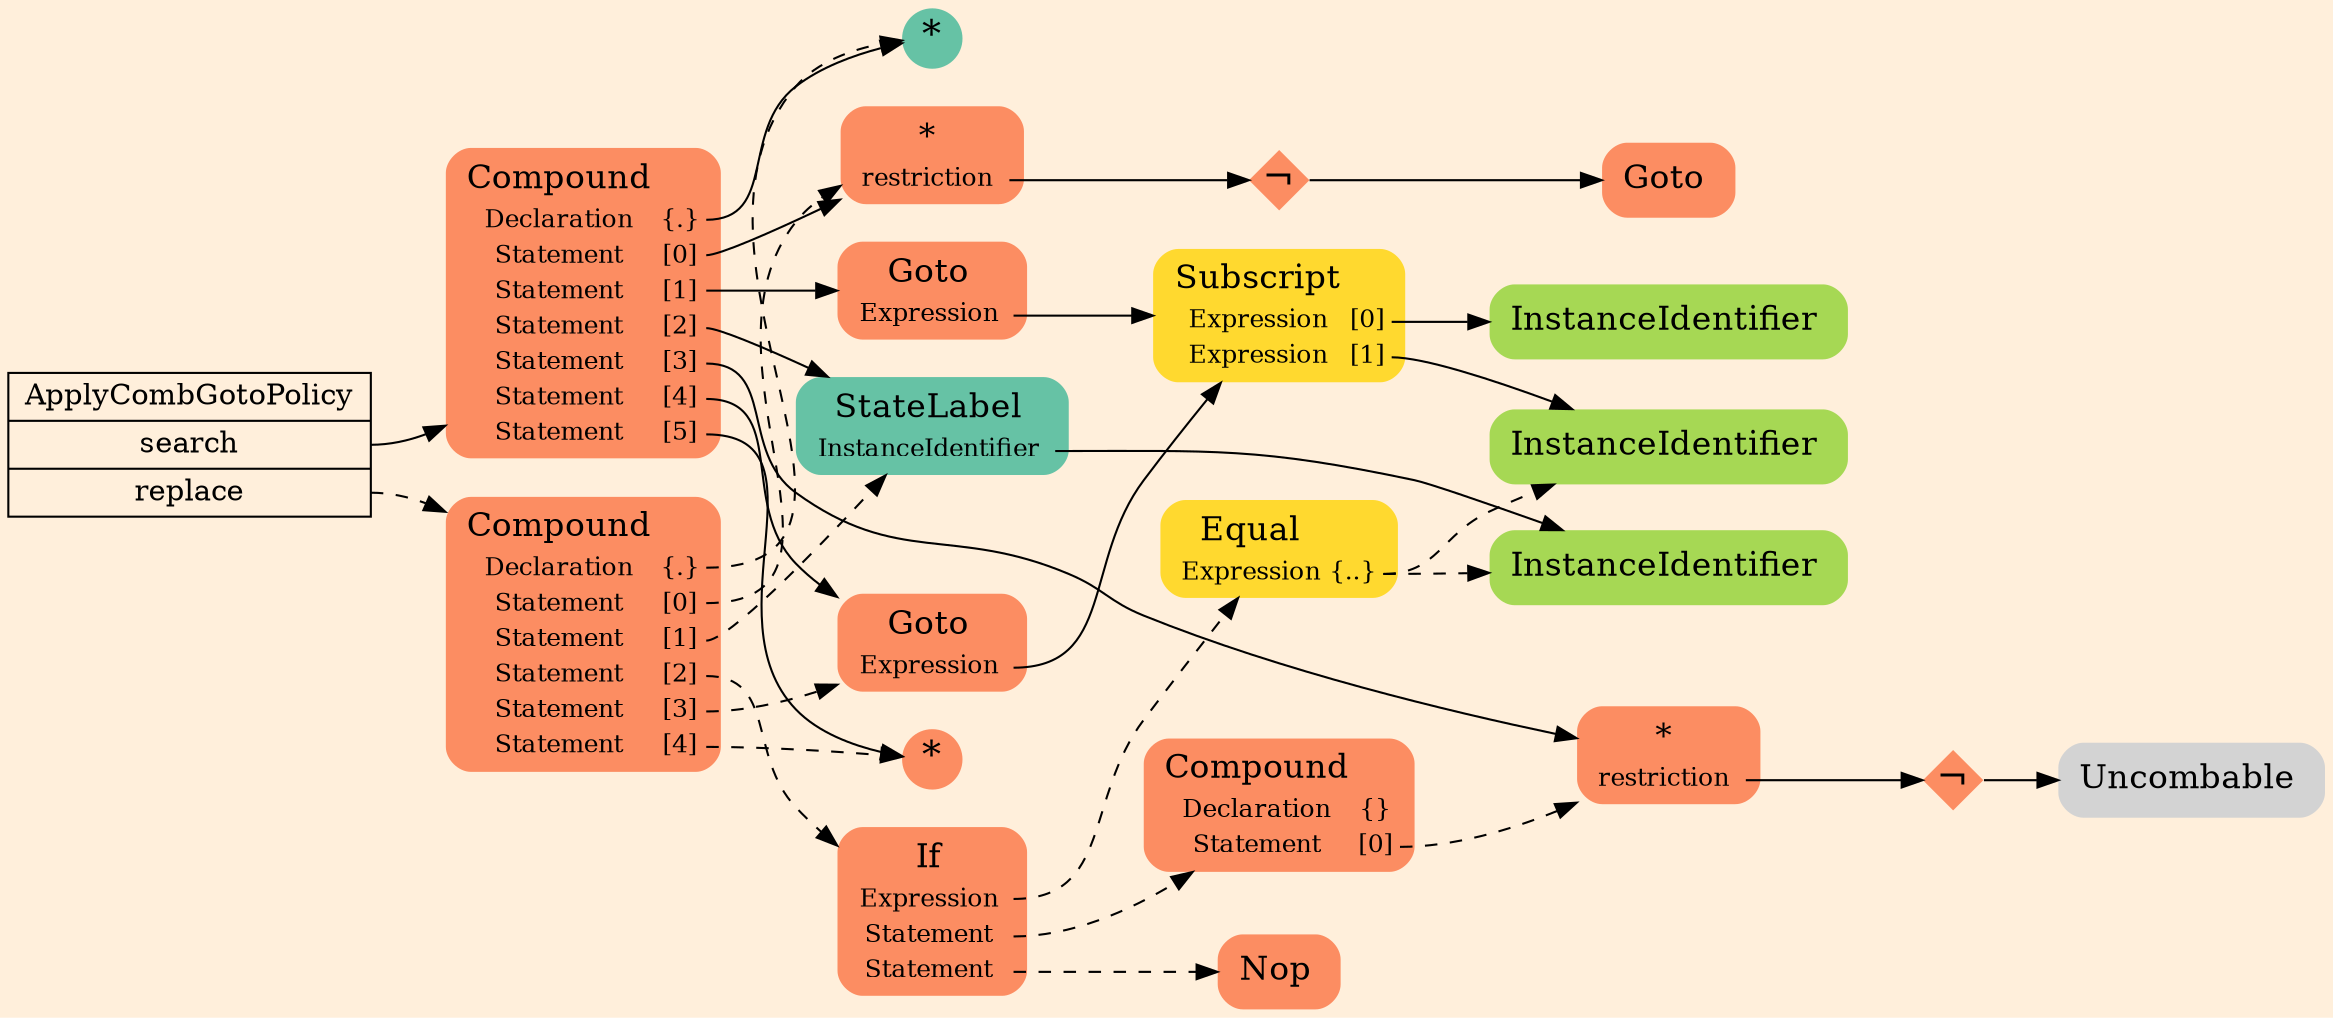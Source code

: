 digraph Inferno {
graph [
    rankdir = "LR"
    bgcolor = antiquewhite1
    color = black
    fontcolor = black
];
node [
];
// -------------------- transformation figure --------------------
"CR#P70-0" [
    shape = "record"
    fillcolor = antiquewhite1
    label = "<fixed> ApplyCombGotoPolicy | <port0> search | <port1> replace"
    style = "filled"
    fontsize = "14"
    color = black
    fontcolor = black
];

"#B-2-1241" [
    shape = "plaintext"
    fillcolor = "/set28/2"
    label = <<TABLE BORDER="0" CELLBORDER="0" CELLSPACING="0">
     <TR><TD><FONT POINT-SIZE="16.0">Compound</FONT></TD><TD></TD></TR>
     <TR><TD>Declaration</TD><TD PORT="port0">{.}</TD></TR>
     <TR><TD>Statement</TD><TD PORT="port1">[0]</TD></TR>
     <TR><TD>Statement</TD><TD PORT="port2">[1]</TD></TR>
     <TR><TD>Statement</TD><TD PORT="port3">[2]</TD></TR>
     <TR><TD>Statement</TD><TD PORT="port4">[3]</TD></TR>
     <TR><TD>Statement</TD><TD PORT="port5">[4]</TD></TR>
     <TR><TD>Statement</TD><TD PORT="port6">[5]</TD></TR>
    </TABLE>>
    style = "rounded,filled"
    fontsize = "12"
];

"#B-2-1244" [
    shape = "circle"
    fillcolor = "/set28/1"
    label = <*>
    style = "filled"
    fontsize = "18"
    penwidth = 0.0
    fixedsize = true
    width = 0.4
    height = 0.4
];

"#B-2-1245" [
    shape = "plaintext"
    fillcolor = "/set28/2"
    label = <<TABLE BORDER="0" CELLBORDER="0" CELLSPACING="0">
     <TR><TD><FONT POINT-SIZE="16.0">*</FONT></TD><TD></TD></TR>
     <TR><TD>restriction</TD><TD PORT="port0"></TD></TR>
    </TABLE>>
    style = "rounded,filled"
    fontsize = "12"
];

"#B-2-1256" [
    shape = "diamond"
    fillcolor = "/set28/2"
    label = <¬>
    style = "filled"
    fontsize = "18"
    penwidth = 0.0
    fixedsize = true
    width = 0.4
    height = 0.4
];

"#B-2-1250" [
    shape = "plaintext"
    fillcolor = "/set28/2"
    label = <<TABLE BORDER="0" CELLBORDER="0" CELLSPACING="0">
     <TR><TD><FONT POINT-SIZE="16.0">Goto</FONT></TD><TD></TD></TR>
    </TABLE>>
    style = "rounded,filled"
    fontsize = "12"
];

"#B-2-1248" [
    shape = "plaintext"
    fillcolor = "/set28/2"
    label = <<TABLE BORDER="0" CELLBORDER="0" CELLSPACING="0">
     <TR><TD><FONT POINT-SIZE="16.0">Goto</FONT></TD><TD></TD></TR>
     <TR><TD>Expression</TD><TD PORT="port0"></TD></TR>
    </TABLE>>
    style = "rounded,filled"
    fontsize = "12"
];

"#B-2-1251" [
    shape = "plaintext"
    fillcolor = "/set28/6"
    label = <<TABLE BORDER="0" CELLBORDER="0" CELLSPACING="0">
     <TR><TD><FONT POINT-SIZE="16.0">Subscript</FONT></TD><TD></TD></TR>
     <TR><TD>Expression</TD><TD PORT="port0">[0]</TD></TR>
     <TR><TD>Expression</TD><TD PORT="port1">[1]</TD></TR>
    </TABLE>>
    style = "rounded,filled"
    fontsize = "12"
];

"#B-2-1252" [
    shape = "plaintext"
    fillcolor = "/set28/5"
    label = <<TABLE BORDER="0" CELLBORDER="0" CELLSPACING="0">
     <TR><TD><FONT POINT-SIZE="16.0">InstanceIdentifier</FONT></TD><TD></TD></TR>
    </TABLE>>
    style = "rounded,filled"
    fontsize = "12"
];

"#B-2-1253" [
    shape = "plaintext"
    fillcolor = "/set28/5"
    label = <<TABLE BORDER="0" CELLBORDER="0" CELLSPACING="0">
     <TR><TD><FONT POINT-SIZE="16.0">InstanceIdentifier</FONT></TD><TD></TD></TR>
    </TABLE>>
    style = "rounded,filled"
    fontsize = "12"
];

"#B-2-1255" [
    shape = "plaintext"
    fillcolor = "/set28/1"
    label = <<TABLE BORDER="0" CELLBORDER="0" CELLSPACING="0">
     <TR><TD><FONT POINT-SIZE="16.0">StateLabel</FONT></TD><TD></TD></TR>
     <TR><TD>InstanceIdentifier</TD><TD PORT="port0"></TD></TR>
    </TABLE>>
    style = "rounded,filled"
    fontsize = "12"
];

"#B-2-1254" [
    shape = "plaintext"
    fillcolor = "/set28/5"
    label = <<TABLE BORDER="0" CELLBORDER="0" CELLSPACING="0">
     <TR><TD><FONT POINT-SIZE="16.0">InstanceIdentifier</FONT></TD><TD></TD></TR>
    </TABLE>>
    style = "rounded,filled"
    fontsize = "12"
];

"#B-2-1246" [
    shape = "plaintext"
    fillcolor = "/set28/2"
    label = <<TABLE BORDER="0" CELLBORDER="0" CELLSPACING="0">
     <TR><TD><FONT POINT-SIZE="16.0">*</FONT></TD><TD></TD></TR>
     <TR><TD>restriction</TD><TD PORT="port0"></TD></TR>
    </TABLE>>
    style = "rounded,filled"
    fontsize = "12"
];

"#B-2-1257" [
    shape = "diamond"
    fillcolor = "/set28/2"
    label = <¬>
    style = "filled"
    fontsize = "18"
    penwidth = 0.0
    fixedsize = true
    width = 0.4
    height = 0.4
];

"#B-2-1258" [
    shape = "plaintext"
    label = <<TABLE BORDER="0" CELLBORDER="0" CELLSPACING="0">
     <TR><TD><FONT POINT-SIZE="16.0">Uncombable</FONT></TD><TD></TD></TR>
    </TABLE>>
    style = "rounded,filled"
    fontsize = "12"
];

"#B-2-1249" [
    shape = "plaintext"
    fillcolor = "/set28/2"
    label = <<TABLE BORDER="0" CELLBORDER="0" CELLSPACING="0">
     <TR><TD><FONT POINT-SIZE="16.0">Goto</FONT></TD><TD></TD></TR>
     <TR><TD>Expression</TD><TD PORT="port0"></TD></TR>
    </TABLE>>
    style = "rounded,filled"
    fontsize = "12"
];

"#B-2-1247" [
    shape = "circle"
    fillcolor = "/set28/2"
    label = <*>
    style = "filled"
    fontsize = "18"
    penwidth = 0.0
    fixedsize = true
    width = 0.4
    height = 0.4
];

"#B-2-1242" [
    shape = "plaintext"
    fillcolor = "/set28/2"
    label = <<TABLE BORDER="0" CELLBORDER="0" CELLSPACING="0">
     <TR><TD><FONT POINT-SIZE="16.0">Compound</FONT></TD><TD></TD></TR>
     <TR><TD>Declaration</TD><TD PORT="port0">{.}</TD></TR>
     <TR><TD>Statement</TD><TD PORT="port1">[0]</TD></TR>
     <TR><TD>Statement</TD><TD PORT="port2">[1]</TD></TR>
     <TR><TD>Statement</TD><TD PORT="port3">[2]</TD></TR>
     <TR><TD>Statement</TD><TD PORT="port4">[3]</TD></TR>
     <TR><TD>Statement</TD><TD PORT="port5">[4]</TD></TR>
    </TABLE>>
    style = "rounded,filled"
    fontsize = "12"
];

"#B-2-1259" [
    shape = "plaintext"
    fillcolor = "/set28/2"
    label = <<TABLE BORDER="0" CELLBORDER="0" CELLSPACING="0">
     <TR><TD><FONT POINT-SIZE="16.0">If</FONT></TD><TD></TD></TR>
     <TR><TD>Expression</TD><TD PORT="port0"></TD></TR>
     <TR><TD>Statement</TD><TD PORT="port1"></TD></TR>
     <TR><TD>Statement</TD><TD PORT="port2"></TD></TR>
    </TABLE>>
    style = "rounded,filled"
    fontsize = "12"
];

"#B-2-1260" [
    shape = "plaintext"
    fillcolor = "/set28/6"
    label = <<TABLE BORDER="0" CELLBORDER="0" CELLSPACING="0">
     <TR><TD><FONT POINT-SIZE="16.0">Equal</FONT></TD><TD></TD></TR>
     <TR><TD>Expression</TD><TD PORT="port0">{..}</TD></TR>
    </TABLE>>
    style = "rounded,filled"
    fontsize = "12"
];

"#B-2-1243" [
    shape = "plaintext"
    fillcolor = "/set28/2"
    label = <<TABLE BORDER="0" CELLBORDER="0" CELLSPACING="0">
     <TR><TD><FONT POINT-SIZE="16.0">Compound</FONT></TD><TD></TD></TR>
     <TR><TD>Declaration</TD><TD PORT="port0">{}</TD></TR>
     <TR><TD>Statement</TD><TD PORT="port1">[0]</TD></TR>
    </TABLE>>
    style = "rounded,filled"
    fontsize = "12"
];

"#B-2-1261" [
    shape = "plaintext"
    fillcolor = "/set28/2"
    label = <<TABLE BORDER="0" CELLBORDER="0" CELLSPACING="0">
     <TR><TD><FONT POINT-SIZE="16.0">Nop</FONT></TD><TD></TD></TR>
    </TABLE>>
    style = "rounded,filled"
    fontsize = "12"
];



// -------------------- links --------------------
// links for block CR#P70-0
"CR#P70-0":port0 -> "#B-2-1241" [
    style="solid"
    color = black
    fontcolor = black
];

"CR#P70-0":port1 -> "#B-2-1242" [
    style="dashed"
    color = black
    fontcolor = black
];

// links for block #B-2-1241
"#B-2-1241":port0 -> "#B-2-1244" [
    style="solid"
    color = black
    fontcolor = black
];

"#B-2-1241":port1 -> "#B-2-1245" [
    style="solid"
    color = black
    fontcolor = black
];

"#B-2-1241":port2 -> "#B-2-1248" [
    style="solid"
    color = black
    fontcolor = black
];

"#B-2-1241":port3 -> "#B-2-1255" [
    style="solid"
    color = black
    fontcolor = black
];

"#B-2-1241":port4 -> "#B-2-1246" [
    style="solid"
    color = black
    fontcolor = black
];

"#B-2-1241":port5 -> "#B-2-1249" [
    style="solid"
    color = black
    fontcolor = black
];

"#B-2-1241":port6 -> "#B-2-1247" [
    style="solid"
    color = black
    fontcolor = black
];

// links for block #B-2-1244
// links for block #B-2-1245
"#B-2-1245":port0 -> "#B-2-1256" [
    style="solid"
    color = black
    fontcolor = black
];

// links for block #B-2-1256
"#B-2-1256" -> "#B-2-1250" [
    style="solid"
    color = black
    fontcolor = black
];

// links for block #B-2-1250
// links for block #B-2-1248
"#B-2-1248":port0 -> "#B-2-1251" [
    style="solid"
    color = black
    fontcolor = black
];

// links for block #B-2-1251
"#B-2-1251":port0 -> "#B-2-1252" [
    style="solid"
    color = black
    fontcolor = black
];

"#B-2-1251":port1 -> "#B-2-1253" [
    style="solid"
    color = black
    fontcolor = black
];

// links for block #B-2-1252
// links for block #B-2-1253
// links for block #B-2-1255
"#B-2-1255":port0 -> "#B-2-1254" [
    style="solid"
    color = black
    fontcolor = black
];

// links for block #B-2-1254
// links for block #B-2-1246
"#B-2-1246":port0 -> "#B-2-1257" [
    style="solid"
    color = black
    fontcolor = black
];

// links for block #B-2-1257
"#B-2-1257" -> "#B-2-1258" [
    style="solid"
    color = black
    fontcolor = black
];

// links for block #B-2-1258
// links for block #B-2-1249
"#B-2-1249":port0 -> "#B-2-1251" [
    style="solid"
    color = black
    fontcolor = black
];

// links for block #B-2-1247
// links for block #B-2-1242
"#B-2-1242":port0 -> "#B-2-1244" [
    style="dashed"
    color = black
    fontcolor = black
];

"#B-2-1242":port1 -> "#B-2-1245" [
    style="dashed"
    color = black
    fontcolor = black
];

"#B-2-1242":port2 -> "#B-2-1255" [
    style="dashed"
    color = black
    fontcolor = black
];

"#B-2-1242":port3 -> "#B-2-1259" [
    style="dashed"
    color = black
    fontcolor = black
];

"#B-2-1242":port4 -> "#B-2-1249" [
    style="dashed"
    color = black
    fontcolor = black
];

"#B-2-1242":port5 -> "#B-2-1247" [
    style="dashed"
    color = black
    fontcolor = black
];

// links for block #B-2-1259
"#B-2-1259":port0 -> "#B-2-1260" [
    style="dashed"
    color = black
    fontcolor = black
];

"#B-2-1259":port1 -> "#B-2-1243" [
    style="dashed"
    color = black
    fontcolor = black
];

"#B-2-1259":port2 -> "#B-2-1261" [
    style="dashed"
    color = black
    fontcolor = black
];

// links for block #B-2-1260
"#B-2-1260":port0 -> "#B-2-1253" [
    style="dashed"
    color = black
    fontcolor = black
];

"#B-2-1260":port0 -> "#B-2-1254" [
    style="dashed"
    color = black
    fontcolor = black
];

// links for block #B-2-1243
"#B-2-1243":port1 -> "#B-2-1246" [
    style="dashed"
    color = black
    fontcolor = black
];

// links for block #B-2-1261
}
